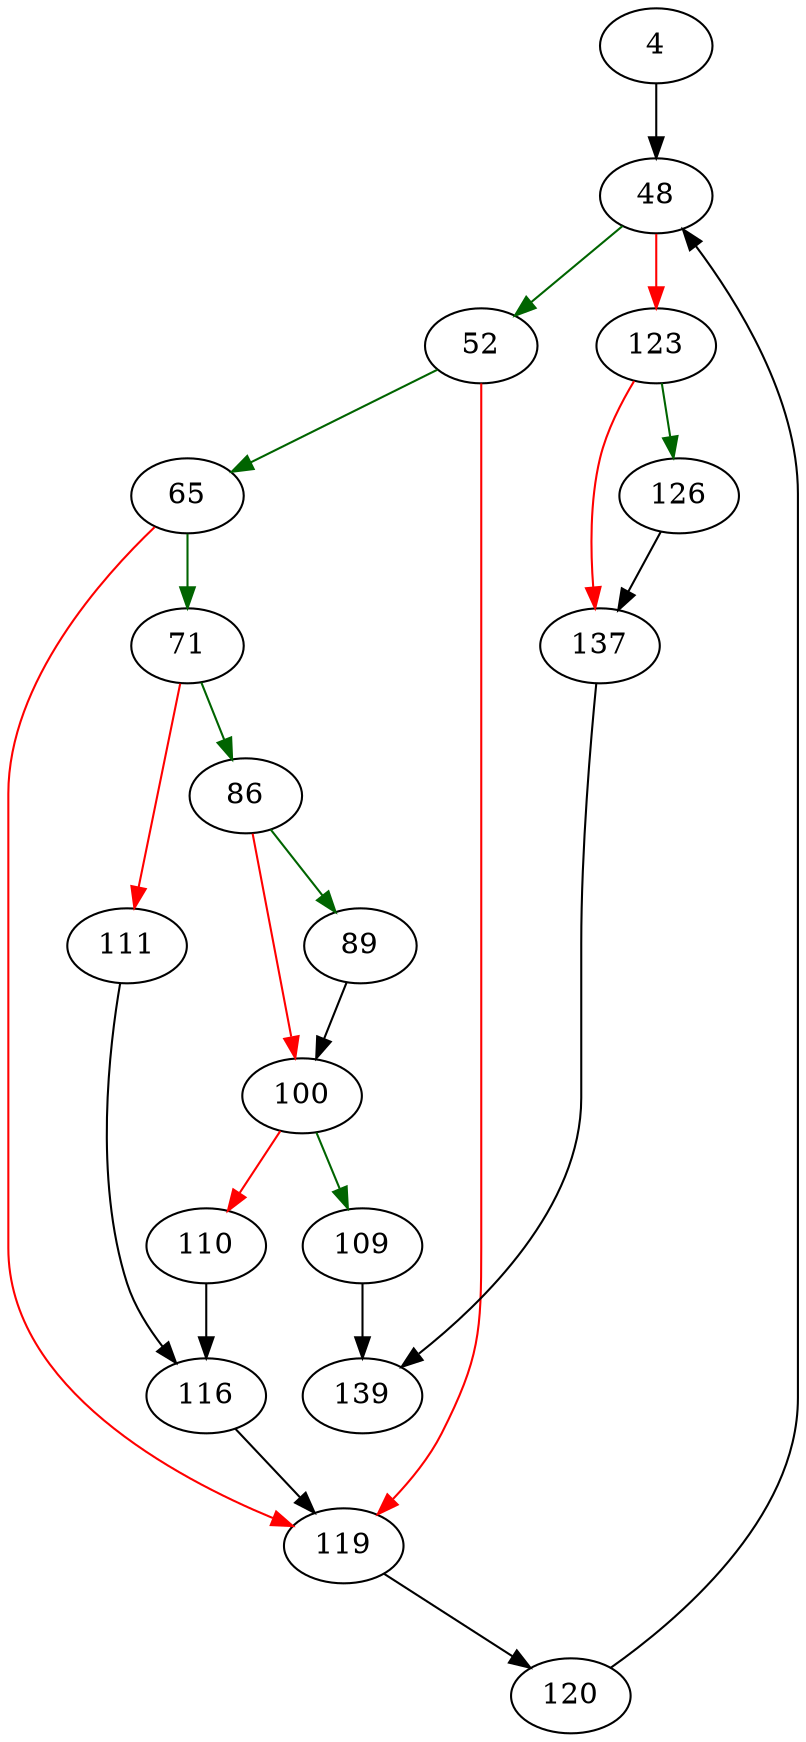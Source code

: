 strict digraph "pageFreeArray" {
	// Node definitions.
	4 [entry=true];
	48;
	52;
	123;
	65;
	119;
	71;
	86;
	111;
	89;
	100;
	109;
	110;
	139;
	116;
	120;
	126;
	137;

	// Edge definitions.
	4 -> 48;
	48 -> 52 [
		color=darkgreen
		cond=true
	];
	48 -> 123 [
		color=red
		cond=false
	];
	52 -> 65 [
		color=darkgreen
		cond=true
	];
	52 -> 119 [
		color=red
		cond=false
	];
	123 -> 126 [
		color=darkgreen
		cond=true
	];
	123 -> 137 [
		color=red
		cond=false
	];
	65 -> 119 [
		color=red
		cond=false
	];
	65 -> 71 [
		color=darkgreen
		cond=true
	];
	119 -> 120;
	71 -> 86 [
		color=darkgreen
		cond=true
	];
	71 -> 111 [
		color=red
		cond=false
	];
	86 -> 89 [
		color=darkgreen
		cond=true
	];
	86 -> 100 [
		color=red
		cond=false
	];
	111 -> 116;
	89 -> 100;
	100 -> 109 [
		color=darkgreen
		cond=true
	];
	100 -> 110 [
		color=red
		cond=false
	];
	109 -> 139;
	110 -> 116;
	116 -> 119;
	120 -> 48;
	126 -> 137;
	137 -> 139;
}